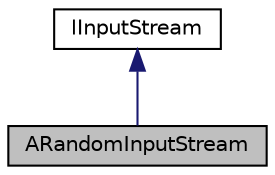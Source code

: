 digraph "ARandomInputStream"
{
 // LATEX_PDF_SIZE
  edge [fontname="Helvetica",fontsize="10",labelfontname="Helvetica",labelfontsize="10"];
  node [fontname="Helvetica",fontsize="10",shape=record];
  Node1 [label="ARandomInputStream",height=0.2,width=0.4,color="black", fillcolor="grey75", style="filled", fontcolor="black",tooltip="An input stream that generates random bytes."];
  Node2 -> Node1 [dir="back",color="midnightblue",fontsize="10",style="solid",fontname="Helvetica"];
  Node2 [label="IInputStream",height=0.2,width=0.4,color="black", fillcolor="white", style="filled",URL="$classIInputStream.html",tooltip="Represents an input stream."];
}
